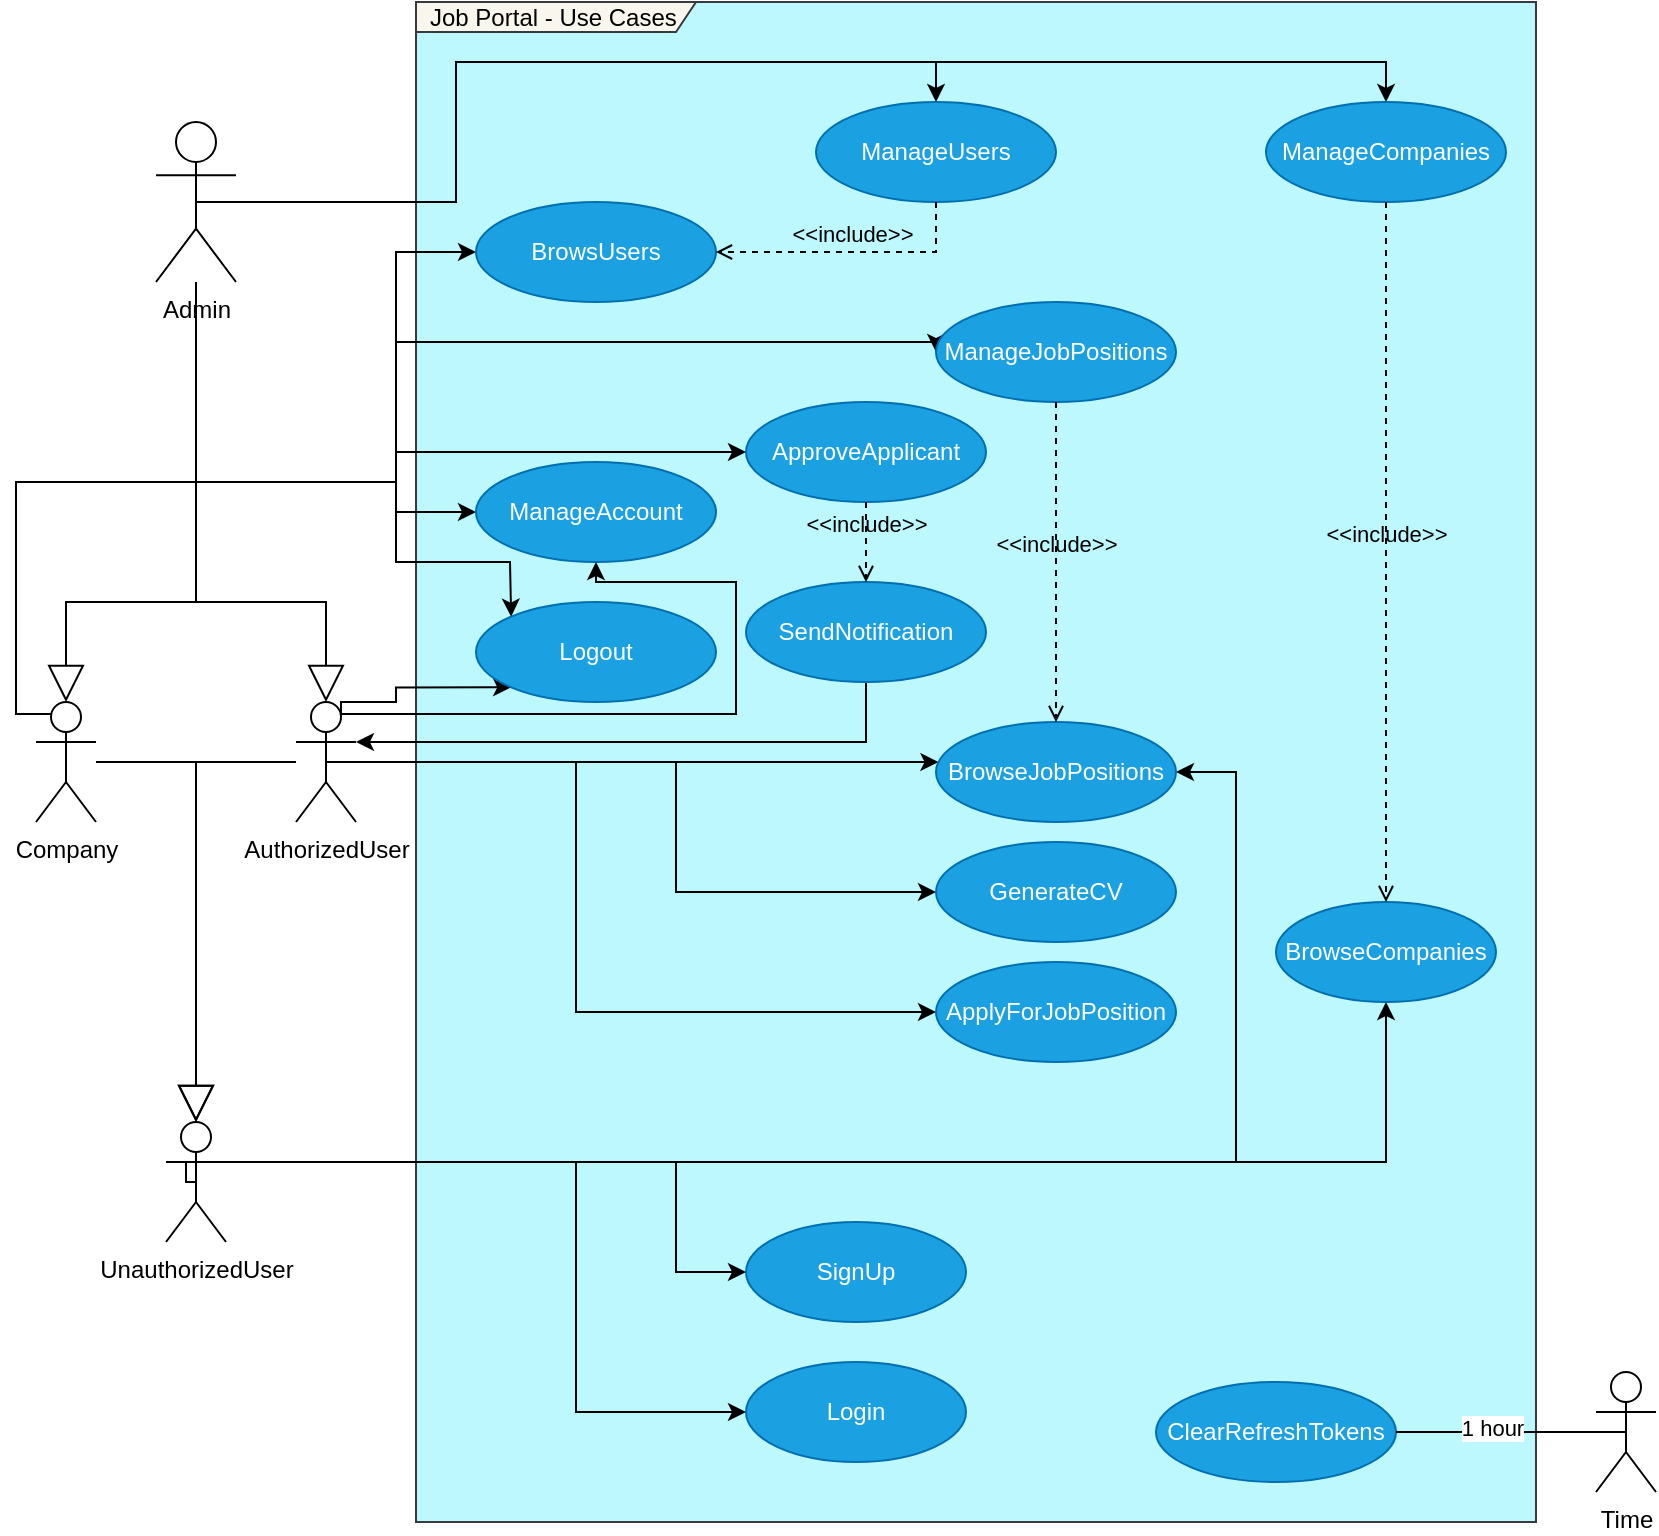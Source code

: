 <mxfile version="19.0.3" type="device"><diagram id="aa8CxFfkXswBJfGya8WX" name="Page-1"><mxGraphModel dx="1422" dy="628" grid="1" gridSize="10" guides="1" tooltips="1" connect="1" arrows="1" fold="1" page="1" pageScale="1" pageWidth="850" pageHeight="1100" math="0" shadow="0"><root><mxCell id="0"/><mxCell id="1" parent="0"/><mxCell id="8oh_2WtgHBN0NroVjPPT-2" value="Job Portal - Use Cases" style="shape=umlFrame;whiteSpace=wrap;html=1;width=140;height=15;boundedLbl=1;verticalAlign=middle;align=left;spacingLeft=5;fillColor=#F9F7ED;strokeColor=#36393d;snapToPoint=0;gradientColor=none;swimlaneFillColor=#BDF8FF;" parent="1" vertex="1"><mxGeometry x="-30" y="90" width="560" height="760" as="geometry"/></mxCell><mxCell id="8oh_2WtgHBN0NroVjPPT-48" style="rounded=0;orthogonalLoop=1;jettySize=auto;html=1;exitX=0.25;exitY=0.1;exitDx=0;exitDy=0;exitPerimeter=0;" parent="1" source="OQI0S5UT1VOaU71XdhaO-1" target="8oh_2WtgHBN0NroVjPPT-45" edge="1"><mxGeometry relative="1" as="geometry"><mxPoint x="-40" y="240" as="targetPoint"/><Array as="points"><mxPoint x="-230" y="446"/><mxPoint x="-230" y="330"/><mxPoint x="-40" y="330"/><mxPoint x="-40" y="315"/></Array></mxGeometry></mxCell><mxCell id="8oh_2WtgHBN0NroVjPPT-71" style="edgeStyle=none;rounded=0;orthogonalLoop=1;jettySize=auto;html=1;elbow=vertical;exitX=0.25;exitY=0.1;exitDx=0;exitDy=0;exitPerimeter=0;entryX=0;entryY=0.5;entryDx=0;entryDy=0;" parent="1" source="OQI0S5UT1VOaU71XdhaO-1" target="8oh_2WtgHBN0NroVjPPT-61" edge="1"><mxGeometry relative="1" as="geometry"><mxPoint x="-210" y="450" as="sourcePoint"/><mxPoint x="-3" y="330" as="targetPoint"/><Array as="points"><mxPoint x="-230" y="446"/><mxPoint x="-230" y="330"/><mxPoint x="-40" y="330"/><mxPoint x="-40" y="345"/></Array></mxGeometry></mxCell><mxCell id="8oh_2WtgHBN0NroVjPPT-73" style="edgeStyle=none;rounded=0;orthogonalLoop=1;jettySize=auto;html=1;exitX=0.25;exitY=0.1;exitDx=0;exitDy=0;exitPerimeter=0;entryX=0;entryY=0;entryDx=0;entryDy=0;elbow=vertical;" parent="1" source="OQI0S5UT1VOaU71XdhaO-1" target="8oh_2WtgHBN0NroVjPPT-60" edge="1"><mxGeometry relative="1" as="geometry"><Array as="points"><mxPoint x="-230" y="446"/><mxPoint x="-230" y="400"/><mxPoint x="-230" y="330"/><mxPoint x="-40" y="330"/><mxPoint x="-40" y="370"/><mxPoint x="-10" y="370"/><mxPoint x="17" y="370"/></Array></mxGeometry></mxCell><mxCell id="8oh_2WtgHBN0NroVjPPT-76" style="edgeStyle=none;rounded=0;orthogonalLoop=1;jettySize=auto;html=1;exitX=0.25;exitY=0.1;exitDx=0;exitDy=0;exitPerimeter=0;entryX=0;entryY=0.5;entryDx=0;entryDy=0;elbow=vertical;" parent="1" source="OQI0S5UT1VOaU71XdhaO-1" target="8oh_2WtgHBN0NroVjPPT-75" edge="1"><mxGeometry relative="1" as="geometry"><Array as="points"><mxPoint x="-230" y="446"/><mxPoint x="-230" y="330"/><mxPoint x="-40" y="330"/><mxPoint x="-40" y="215"/></Array></mxGeometry></mxCell><mxCell id="OQI0S5UT1VOaU71XdhaO-1" value="Company" style="shape=umlActor;verticalLabelPosition=bottom;verticalAlign=top;html=1;outlineConnect=0;" parent="1" vertex="1"><mxGeometry x="-220" y="440" width="30" height="60" as="geometry"/></mxCell><mxCell id="8oh_2WtgHBN0NroVjPPT-51" style="rounded=0;orthogonalLoop=1;jettySize=auto;html=1;edgeStyle=orthogonalEdgeStyle;exitX=0.25;exitY=0.1;exitDx=0;exitDy=0;exitPerimeter=0;entryX=0;entryY=0.5;entryDx=0;entryDy=0;" parent="1" source="OQI0S5UT1VOaU71XdhaO-1" target="8oh_2WtgHBN0NroVjPPT-50" edge="1"><mxGeometry relative="1" as="geometry"><mxPoint x="-90" y="250" as="sourcePoint"/><Array as="points"><mxPoint x="-230" y="446"/><mxPoint x="-230" y="330"/><mxPoint x="-40" y="330"/><mxPoint x="-40" y="260"/><mxPoint x="230" y="260"/></Array></mxGeometry></mxCell><mxCell id="8oh_2WtgHBN0NroVjPPT-57" style="rounded=0;orthogonalLoop=1;jettySize=auto;html=1;edgeStyle=orthogonalEdgeStyle;elbow=vertical;exitX=0.5;exitY=0.5;exitDx=0;exitDy=0;exitPerimeter=0;" parent="1" source="OQI0S5UT1VOaU71XdhaO-5" target="8oh_2WtgHBN0NroVjPPT-55" edge="1"><mxGeometry relative="1" as="geometry"><mxPoint x="-130" y="180" as="sourcePoint"/><mxPoint x="380" y="180" as="targetPoint"/><Array as="points"><mxPoint x="-10" y="190"/><mxPoint x="-10" y="120"/><mxPoint x="455" y="120"/></Array></mxGeometry></mxCell><mxCell id="8oh_2WtgHBN0NroVjPPT-40" style="edgeStyle=orthogonalEdgeStyle;rounded=0;orthogonalLoop=1;jettySize=auto;html=1;exitX=0.5;exitY=0.5;exitDx=0;exitDy=0;exitPerimeter=0;" parent="1" source="OQI0S5UT1VOaU71XdhaO-6" target="8oh_2WtgHBN0NroVjPPT-33" edge="1"><mxGeometry relative="1" as="geometry"><Array as="points"><mxPoint x="100" y="470"/><mxPoint x="100" y="535"/></Array></mxGeometry></mxCell><mxCell id="8oh_2WtgHBN0NroVjPPT-41" style="edgeStyle=orthogonalEdgeStyle;rounded=0;orthogonalLoop=1;jettySize=auto;html=1;exitX=0.5;exitY=0.5;exitDx=0;exitDy=0;exitPerimeter=0;" parent="1" source="OQI0S5UT1VOaU71XdhaO-6" target="8oh_2WtgHBN0NroVjPPT-23" edge="1"><mxGeometry relative="1" as="geometry"><Array as="points"><mxPoint x="80" y="470"/><mxPoint x="80" y="470"/></Array></mxGeometry></mxCell><mxCell id="8oh_2WtgHBN0NroVjPPT-42" style="edgeStyle=orthogonalEdgeStyle;rounded=0;orthogonalLoop=1;jettySize=auto;html=1;exitX=0.5;exitY=0.5;exitDx=0;exitDy=0;exitPerimeter=0;" parent="1" source="OQI0S5UT1VOaU71XdhaO-6" target="8oh_2WtgHBN0NroVjPPT-37" edge="1"><mxGeometry relative="1" as="geometry"><Array as="points"><mxPoint x="50" y="470"/><mxPoint x="50" y="595"/></Array></mxGeometry></mxCell><mxCell id="CNb3zdCJWt8LZHxVlwQf-1" style="edgeStyle=orthogonalEdgeStyle;rounded=0;orthogonalLoop=1;jettySize=auto;html=1;exitX=0.75;exitY=0.1;exitDx=0;exitDy=0;exitPerimeter=0;entryX=0;entryY=1;entryDx=0;entryDy=0;" edge="1" parent="1" source="OQI0S5UT1VOaU71XdhaO-6" target="8oh_2WtgHBN0NroVjPPT-60"><mxGeometry relative="1" as="geometry"><Array as="points"><mxPoint x="-67" y="440"/><mxPoint x="-40" y="440"/><mxPoint x="-40" y="433"/></Array></mxGeometry></mxCell><mxCell id="CNb3zdCJWt8LZHxVlwQf-2" style="edgeStyle=orthogonalEdgeStyle;rounded=0;orthogonalLoop=1;jettySize=auto;html=1;exitX=0.75;exitY=0.1;exitDx=0;exitDy=0;exitPerimeter=0;entryX=0.5;entryY=1;entryDx=0;entryDy=0;" edge="1" parent="1" source="OQI0S5UT1VOaU71XdhaO-6" target="8oh_2WtgHBN0NroVjPPT-61"><mxGeometry relative="1" as="geometry"><Array as="points"><mxPoint x="130" y="446"/><mxPoint x="130" y="380"/><mxPoint x="60" y="380"/></Array></mxGeometry></mxCell><mxCell id="OQI0S5UT1VOaU71XdhaO-6" value="AuthorizedUser" style="shape=umlActor;verticalLabelPosition=bottom;verticalAlign=top;html=1;outlineConnect=0;" parent="1" vertex="1"><mxGeometry x="-90" y="440" width="30" height="60" as="geometry"/></mxCell><mxCell id="8oh_2WtgHBN0NroVjPPT-20" style="edgeStyle=orthogonalEdgeStyle;rounded=0;orthogonalLoop=1;jettySize=auto;html=1;exitX=0.5;exitY=0.5;exitDx=0;exitDy=0;exitPerimeter=0;entryX=0;entryY=0.5;entryDx=0;entryDy=0;" parent="1" source="8oh_2WtgHBN0NroVjPPT-3" target="8oh_2WtgHBN0NroVjPPT-10" edge="1"><mxGeometry relative="1" as="geometry"><Array as="points"><mxPoint x="-145" y="670"/><mxPoint x="100" y="670"/><mxPoint x="100" y="725"/></Array></mxGeometry></mxCell><mxCell id="8oh_2WtgHBN0NroVjPPT-21" style="edgeStyle=orthogonalEdgeStyle;rounded=0;orthogonalLoop=1;jettySize=auto;html=1;exitX=0.5;exitY=0.5;exitDx=0;exitDy=0;exitPerimeter=0;" parent="1" source="8oh_2WtgHBN0NroVjPPT-3" target="8oh_2WtgHBN0NroVjPPT-11" edge="1"><mxGeometry relative="1" as="geometry"><Array as="points"><mxPoint x="-145" y="670"/><mxPoint x="455" y="670"/></Array></mxGeometry></mxCell><mxCell id="8oh_2WtgHBN0NroVjPPT-22" style="edgeStyle=orthogonalEdgeStyle;rounded=0;orthogonalLoop=1;jettySize=auto;html=1;exitX=0.5;exitY=0.5;exitDx=0;exitDy=0;exitPerimeter=0;" parent="1" source="8oh_2WtgHBN0NroVjPPT-3" target="8oh_2WtgHBN0NroVjPPT-9" edge="1"><mxGeometry relative="1" as="geometry"><Array as="points"><mxPoint x="-145" y="670"/><mxPoint x="50" y="670"/><mxPoint x="50" y="795"/></Array></mxGeometry></mxCell><mxCell id="8oh_2WtgHBN0NroVjPPT-24" style="edgeStyle=orthogonalEdgeStyle;rounded=0;orthogonalLoop=1;jettySize=auto;html=1;exitX=0.5;exitY=0.5;exitDx=0;exitDy=0;exitPerimeter=0;entryX=1;entryY=0.5;entryDx=0;entryDy=0;" parent="1" source="8oh_2WtgHBN0NroVjPPT-3" target="8oh_2WtgHBN0NroVjPPT-23" edge="1"><mxGeometry relative="1" as="geometry"><mxPoint x="250" y="480" as="targetPoint"/><Array as="points"><mxPoint x="-145" y="670"/><mxPoint x="380" y="670"/><mxPoint x="380" y="475"/></Array></mxGeometry></mxCell><mxCell id="8oh_2WtgHBN0NroVjPPT-3" value="UnauthorizedUser" style="shape=umlActor;verticalLabelPosition=bottom;verticalAlign=top;html=1;outlineConnect=0;" parent="1" vertex="1"><mxGeometry x="-155" y="650" width="30" height="60" as="geometry"/></mxCell><mxCell id="8oh_2WtgHBN0NroVjPPT-9" value="Login" style="ellipse;whiteSpace=wrap;html=1;fillColor=#1ba1e2;fontColor=#ffffff;strokeColor=#006EAF;" parent="1" vertex="1"><mxGeometry x="135" y="770" width="110" height="50" as="geometry"/></mxCell><mxCell id="8oh_2WtgHBN0NroVjPPT-10" value="SignUp&lt;span style=&quot;color: rgba(0, 0, 0, 0); font-family: monospace; font-size: 0px; text-align: start;&quot;&gt;%3CmxGraphModel%3E%3Croot%3E%3CmxCell%20id%3D%220%22%2F%3E%3CmxCell%20id%3D%221%22%20parent%3D%220%22%2F%3E%3CmxCell%20id%3D%222%22%20value%3D%22Login%22%20style%3D%22ellipse%3BwhiteSpace%3Dwrap%3Bhtml%3D1%3B%22%20vertex%3D%221%22%20parent%3D%221%22%3E%3CmxGeometry%20x%3D%2290%22%20y%3D%22720%22%20width%3D%2280%22%20height%3D%2250%22%20as%3D%22geometry%22%2F%3E%3C%2FmxCell%3E%3C%2Froot%3E%3C%2FmxGraphModel%3E&lt;/span&gt;" style="ellipse;whiteSpace=wrap;html=1;fillColor=#1ba1e2;fontColor=#ffffff;strokeColor=#006EAF;" parent="1" vertex="1"><mxGeometry x="135" y="700" width="110" height="50" as="geometry"/></mxCell><mxCell id="8oh_2WtgHBN0NroVjPPT-11" value="BrowseCompanies" style="ellipse;whiteSpace=wrap;html=1;fillColor=#1ba1e2;fontColor=#ffffff;strokeColor=#006EAF;" parent="1" vertex="1"><mxGeometry x="400" y="540" width="110" height="50" as="geometry"/></mxCell><mxCell id="8oh_2WtgHBN0NroVjPPT-12" value="ClearRefreshTokens" style="ellipse;whiteSpace=wrap;html=1;fillColor=#1ba1e2;fontColor=#ffffff;strokeColor=#006EAF;" parent="1" vertex="1"><mxGeometry x="340" y="780" width="120" height="50" as="geometry"/></mxCell><mxCell id="8oh_2WtgHBN0NroVjPPT-13" value="" style="endArrow=none;html=1;rounded=0;exitX=1;exitY=0.5;exitDx=0;exitDy=0;entryX=0.5;entryY=0.5;entryDx=0;entryDy=0;entryPerimeter=0;" parent="1" source="8oh_2WtgHBN0NroVjPPT-12" target="8oh_2WtgHBN0NroVjPPT-14" edge="1"><mxGeometry width="50" height="50" relative="1" as="geometry"><mxPoint x="350" y="530" as="sourcePoint"/><mxPoint x="690" y="805" as="targetPoint"/><Array as="points"/></mxGeometry></mxCell><mxCell id="8oh_2WtgHBN0NroVjPPT-17" value="1 hour" style="edgeLabel;html=1;align=center;verticalAlign=middle;resizable=0;points=[];" parent="8oh_2WtgHBN0NroVjPPT-13" vertex="1" connectable="0"><mxGeometry x="-0.169" y="2" relative="1" as="geometry"><mxPoint as="offset"/></mxGeometry></mxCell><mxCell id="8oh_2WtgHBN0NroVjPPT-14" value="Time&lt;br&gt;" style="shape=umlActor;verticalLabelPosition=bottom;verticalAlign=top;html=1;" parent="1" vertex="1"><mxGeometry x="560" y="775" width="30" height="60" as="geometry"/></mxCell><mxCell id="8oh_2WtgHBN0NroVjPPT-23" value="BrowseJobPositions" style="ellipse;whiteSpace=wrap;html=1;fillColor=#1ba1e2;fontColor=#ffffff;strokeColor=#006EAF;" parent="1" vertex="1"><mxGeometry x="230" y="450" width="120" height="50" as="geometry"/></mxCell><mxCell id="8oh_2WtgHBN0NroVjPPT-31" value="" style="endArrow=block;endSize=16;endFill=0;html=1;rounded=0;" parent="1" source="OQI0S5UT1VOaU71XdhaO-1" target="8oh_2WtgHBN0NroVjPPT-3" edge="1"><mxGeometry x="0.133" width="160" relative="1" as="geometry"><mxPoint x="-180" y="520" as="sourcePoint"/><mxPoint x="60" y="329.52" as="targetPoint"/><Array as="points"><mxPoint x="-140" y="470"/></Array><mxPoint as="offset"/></mxGeometry></mxCell><mxCell id="8oh_2WtgHBN0NroVjPPT-32" value="" style="endArrow=block;endSize=16;endFill=0;html=1;rounded=0;entryX=0.5;entryY=0;entryDx=0;entryDy=0;entryPerimeter=0;" parent="1" source="OQI0S5UT1VOaU71XdhaO-6" target="8oh_2WtgHBN0NroVjPPT-3" edge="1"><mxGeometry width="160" relative="1" as="geometry"><mxPoint x="-160" y="570" as="sourcePoint"/><mxPoint y="570" as="targetPoint"/><Array as="points"><mxPoint x="-140" y="470"/></Array></mxGeometry></mxCell><mxCell id="8oh_2WtgHBN0NroVjPPT-33" value="GenerateCV" style="ellipse;whiteSpace=wrap;html=1;fillColor=#1ba1e2;fontColor=#ffffff;strokeColor=#006EAF;" parent="1" vertex="1"><mxGeometry x="230" y="510" width="120" height="50" as="geometry"/></mxCell><mxCell id="8oh_2WtgHBN0NroVjPPT-37" value="ApplyForJobPosition" style="ellipse;whiteSpace=wrap;html=1;fillColor=#1ba1e2;fontColor=#ffffff;strokeColor=#006EAF;" parent="1" vertex="1"><mxGeometry x="230" y="570" width="120" height="50" as="geometry"/></mxCell><mxCell id="8oh_2WtgHBN0NroVjPPT-43" style="rounded=0;orthogonalLoop=1;jettySize=auto;html=1;entryX=1;entryY=0.333;entryDx=0;entryDy=0;entryPerimeter=0;edgeStyle=orthogonalEdgeStyle;exitX=0.5;exitY=1;exitDx=0;exitDy=0;" parent="1" source="8oh_2WtgHBN0NroVjPPT-38" target="OQI0S5UT1VOaU71XdhaO-6" edge="1"><mxGeometry relative="1" as="geometry"><Array as="points"><mxPoint x="195" y="460"/></Array></mxGeometry></mxCell><mxCell id="8oh_2WtgHBN0NroVjPPT-38" value="SendNotification" style="ellipse;whiteSpace=wrap;html=1;fillColor=#1ba1e2;strokeColor=#006EAF;fontColor=#ffffff;" parent="1" vertex="1"><mxGeometry x="135" y="380" width="120" height="50" as="geometry"/></mxCell><mxCell id="8oh_2WtgHBN0NroVjPPT-45" value="ApproveApplicant" style="ellipse;whiteSpace=wrap;html=1;fillColor=#1ba1e2;fontColor=#ffffff;strokeColor=#006EAF;" parent="1" vertex="1"><mxGeometry x="135" y="290" width="120" height="50" as="geometry"/></mxCell><mxCell id="8oh_2WtgHBN0NroVjPPT-47" value="&amp;lt;&amp;lt;include&amp;gt;&amp;gt;" style="html=1;verticalAlign=bottom;labelBackgroundColor=none;endArrow=open;endFill=0;dashed=1;rounded=0;exitX=0.5;exitY=1;exitDx=0;exitDy=0;entryX=0.5;entryY=0;entryDx=0;entryDy=0;" parent="1" source="8oh_2WtgHBN0NroVjPPT-45" target="8oh_2WtgHBN0NroVjPPT-38" edge="1"><mxGeometry width="160" relative="1" as="geometry"><mxPoint x="300" y="460" as="sourcePoint"/><mxPoint x="460" y="460" as="targetPoint"/></mxGeometry></mxCell><mxCell id="8oh_2WtgHBN0NroVjPPT-50" value="ManageJobPositions" style="ellipse;whiteSpace=wrap;html=1;fillColor=#1ba1e2;fontColor=#ffffff;strokeColor=#006EAF;" parent="1" vertex="1"><mxGeometry x="230" y="240" width="120" height="50" as="geometry"/></mxCell><mxCell id="8oh_2WtgHBN0NroVjPPT-53" value="&amp;lt;&amp;lt;include&amp;gt;&amp;gt;" style="html=1;verticalAlign=bottom;labelBackgroundColor=none;endArrow=open;endFill=0;dashed=1;rounded=0;exitX=0.5;exitY=1;exitDx=0;exitDy=0;entryX=0.5;entryY=0;entryDx=0;entryDy=0;" parent="1" source="8oh_2WtgHBN0NroVjPPT-50" target="8oh_2WtgHBN0NroVjPPT-23" edge="1"><mxGeometry width="160" relative="1" as="geometry"><mxPoint x="300" y="450" as="sourcePoint"/><mxPoint x="485" y="540" as="targetPoint"/><Array as="points"><mxPoint x="290" y="350"/></Array></mxGeometry></mxCell><mxCell id="8oh_2WtgHBN0NroVjPPT-55" value="ManageCompanies" style="ellipse;whiteSpace=wrap;html=1;fillColor=#1ba1e2;fontColor=#ffffff;strokeColor=#006EAF;" parent="1" vertex="1"><mxGeometry x="395" y="140" width="120" height="50" as="geometry"/></mxCell><mxCell id="8oh_2WtgHBN0NroVjPPT-56" value="&amp;lt;&amp;lt;include&amp;gt;&amp;gt;" style="html=1;verticalAlign=bottom;labelBackgroundColor=none;endArrow=open;endFill=0;dashed=1;rounded=0;entryX=0.5;entryY=0;entryDx=0;entryDy=0;" parent="1" source="8oh_2WtgHBN0NroVjPPT-55" target="8oh_2WtgHBN0NroVjPPT-11" edge="1"><mxGeometry width="160" relative="1" as="geometry"><mxPoint x="330" y="330" as="sourcePoint"/><mxPoint x="398.823" y="453.641" as="targetPoint"/></mxGeometry></mxCell><mxCell id="8oh_2WtgHBN0NroVjPPT-60" value="Logout" style="ellipse;whiteSpace=wrap;html=1;fillColor=#1ba1e2;fontColor=#ffffff;strokeColor=#006EAF;" parent="1" vertex="1"><mxGeometry y="390" width="120" height="50" as="geometry"/></mxCell><mxCell id="8oh_2WtgHBN0NroVjPPT-61" value="ManageAccount" style="ellipse;whiteSpace=wrap;html=1;fillColor=#1ba1e2;fontColor=#ffffff;strokeColor=#006EAF;" parent="1" vertex="1"><mxGeometry y="320" width="120" height="50" as="geometry"/></mxCell><mxCell id="8oh_2WtgHBN0NroVjPPT-66" value="" style="endArrow=block;endSize=16;endFill=0;html=1;rounded=0;entryX=0.5;entryY=0;entryDx=0;entryDy=0;entryPerimeter=0;" parent="1" source="OQI0S5UT1VOaU71XdhaO-5" target="OQI0S5UT1VOaU71XdhaO-6" edge="1"><mxGeometry x="0.29" y="-6" width="160" relative="1" as="geometry"><mxPoint x="-135" y="270" as="sourcePoint"/><mxPoint x="-90" y="390" as="targetPoint"/><Array as="points"><mxPoint x="-140" y="390"/><mxPoint x="-75" y="390"/></Array><mxPoint as="offset"/></mxGeometry></mxCell><mxCell id="8oh_2WtgHBN0NroVjPPT-78" style="edgeStyle=none;rounded=0;orthogonalLoop=1;jettySize=auto;html=1;exitX=0.5;exitY=0.5;exitDx=0;exitDy=0;exitPerimeter=0;entryX=0.5;entryY=0;entryDx=0;entryDy=0;elbow=vertical;" parent="1" source="OQI0S5UT1VOaU71XdhaO-5" target="8oh_2WtgHBN0NroVjPPT-74" edge="1"><mxGeometry relative="1" as="geometry"><Array as="points"><mxPoint x="-10" y="190"/><mxPoint x="-10" y="120"/><mxPoint x="230" y="120"/></Array></mxGeometry></mxCell><mxCell id="OQI0S5UT1VOaU71XdhaO-5" value="Admin" style="shape=umlActor;verticalLabelPosition=bottom;verticalAlign=top;html=1;outlineConnect=0;" parent="1" vertex="1"><mxGeometry x="-160" y="150" width="40" height="80" as="geometry"/></mxCell><mxCell id="8oh_2WtgHBN0NroVjPPT-69" value="" style="endArrow=block;endSize=16;endFill=0;html=1;rounded=0;entryX=0.5;entryY=0;entryDx=0;entryDy=0;entryPerimeter=0;" parent="1" source="OQI0S5UT1VOaU71XdhaO-5" target="OQI0S5UT1VOaU71XdhaO-1" edge="1"><mxGeometry x="0.29" y="-6" width="160" relative="1" as="geometry"><mxPoint x="-140" y="270" as="sourcePoint"/><mxPoint x="-240" y="390" as="targetPoint"/><Array as="points"><mxPoint x="-140" y="390"/><mxPoint x="-205" y="390"/></Array><mxPoint as="offset"/></mxGeometry></mxCell><mxCell id="8oh_2WtgHBN0NroVjPPT-74" value="ManageUsers" style="ellipse;whiteSpace=wrap;html=1;fillColor=#1ba1e2;fontColor=#ffffff;strokeColor=#006EAF;" parent="1" vertex="1"><mxGeometry x="170" y="140" width="120" height="50" as="geometry"/></mxCell><mxCell id="8oh_2WtgHBN0NroVjPPT-75" value="BrowsUsers" style="ellipse;whiteSpace=wrap;html=1;fillColor=#1ba1e2;fontColor=#ffffff;strokeColor=#006EAF;" parent="1" vertex="1"><mxGeometry y="190" width="120" height="50" as="geometry"/></mxCell><mxCell id="8oh_2WtgHBN0NroVjPPT-80" value="&amp;lt;&amp;lt;include&amp;gt;&amp;gt;" style="html=1;verticalAlign=bottom;labelBackgroundColor=none;endArrow=open;endFill=0;dashed=1;rounded=0;exitX=0.5;exitY=1;exitDx=0;exitDy=0;entryX=1;entryY=0.5;entryDx=0;entryDy=0;" parent="1" source="8oh_2WtgHBN0NroVjPPT-74" target="8oh_2WtgHBN0NroVjPPT-75" edge="1"><mxGeometry width="160" relative="1" as="geometry"><mxPoint x="205" y="350" as="sourcePoint"/><mxPoint x="205" y="390" as="targetPoint"/><Array as="points"><mxPoint x="230" y="215"/></Array></mxGeometry></mxCell></root></mxGraphModel></diagram></mxfile>